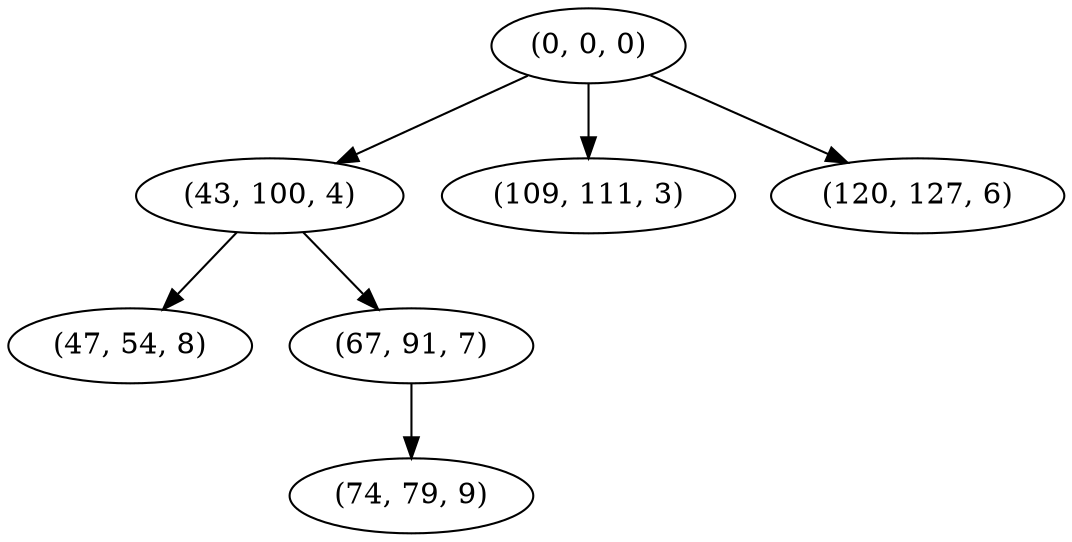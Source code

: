digraph tree {
    "(0, 0, 0)";
    "(43, 100, 4)";
    "(47, 54, 8)";
    "(67, 91, 7)";
    "(74, 79, 9)";
    "(109, 111, 3)";
    "(120, 127, 6)";
    "(0, 0, 0)" -> "(43, 100, 4)";
    "(0, 0, 0)" -> "(109, 111, 3)";
    "(0, 0, 0)" -> "(120, 127, 6)";
    "(43, 100, 4)" -> "(47, 54, 8)";
    "(43, 100, 4)" -> "(67, 91, 7)";
    "(67, 91, 7)" -> "(74, 79, 9)";
}
